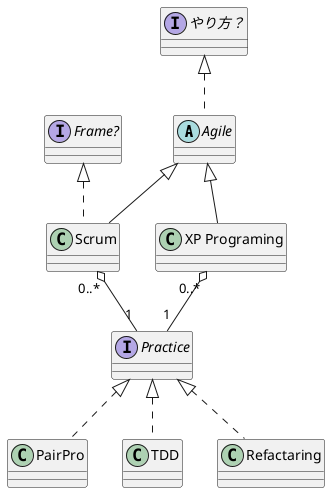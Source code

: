 @startuml

abstract Agile

class Scrum
class "XP Programing" as XP

interface "Practice"

interface "やり方？" as Move
interface "Frame?" as Frame

Agile <|-- Scrum
Agile <|-- XP

Scrum "0..*" o-d- "1" Practice
XP "0..*" o-d- "1" Practice

Move <|.. Agile
Frame <|.. Scrum

Practice <|.. PairPro
Practice <|.. TDD
Practice <|.. Refactaring


@enduml
